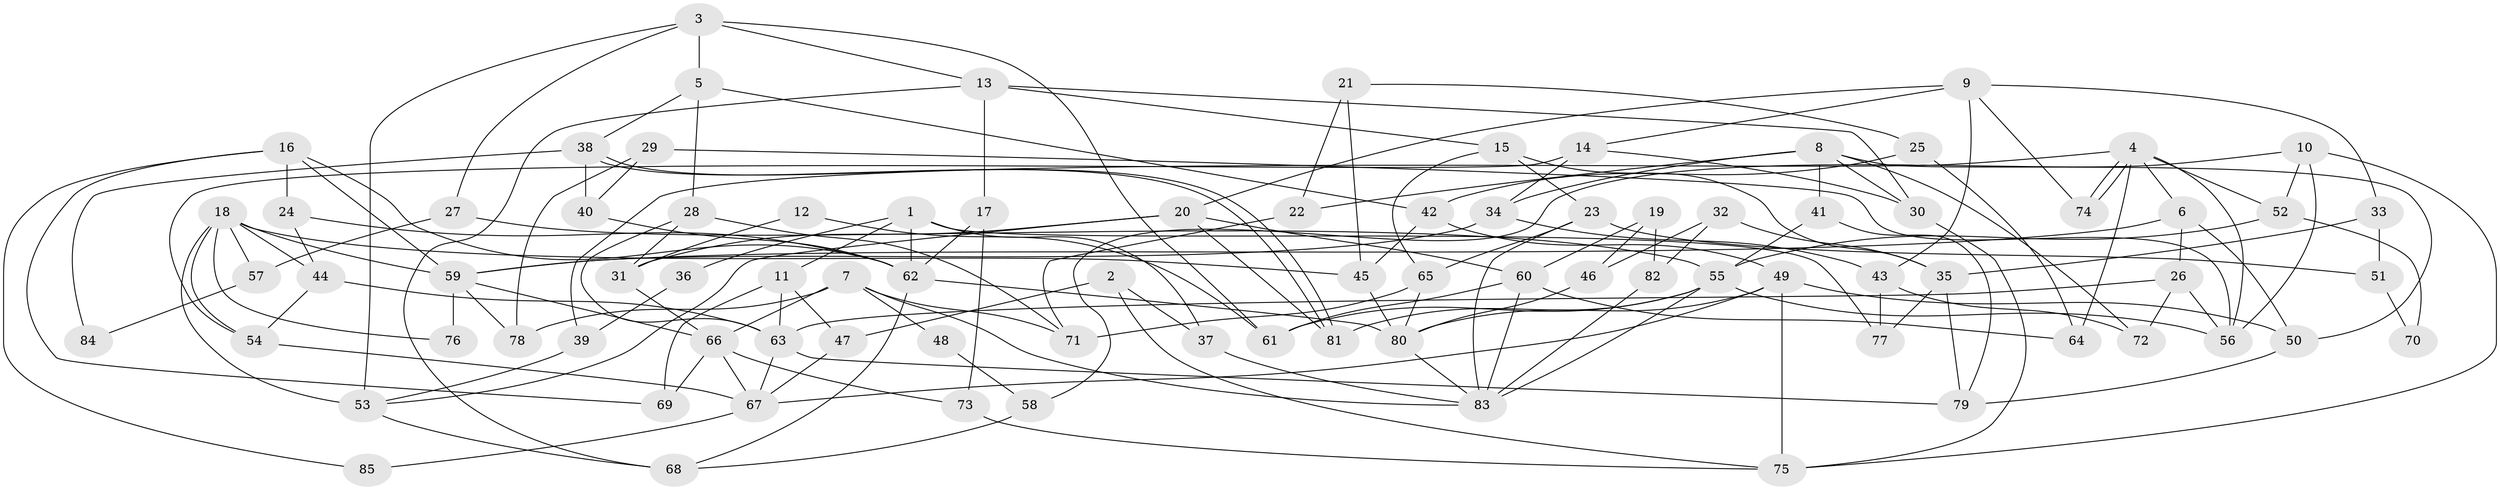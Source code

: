 // Generated by graph-tools (version 1.1) at 2025/11/02/27/25 16:11:21]
// undirected, 85 vertices, 170 edges
graph export_dot {
graph [start="1"]
  node [color=gray90,style=filled];
  1;
  2;
  3;
  4;
  5;
  6;
  7;
  8;
  9;
  10;
  11;
  12;
  13;
  14;
  15;
  16;
  17;
  18;
  19;
  20;
  21;
  22;
  23;
  24;
  25;
  26;
  27;
  28;
  29;
  30;
  31;
  32;
  33;
  34;
  35;
  36;
  37;
  38;
  39;
  40;
  41;
  42;
  43;
  44;
  45;
  46;
  47;
  48;
  49;
  50;
  51;
  52;
  53;
  54;
  55;
  56;
  57;
  58;
  59;
  60;
  61;
  62;
  63;
  64;
  65;
  66;
  67;
  68;
  69;
  70;
  71;
  72;
  73;
  74;
  75;
  76;
  77;
  78;
  79;
  80;
  81;
  82;
  83;
  84;
  85;
  1 -- 11;
  1 -- 37;
  1 -- 36;
  1 -- 62;
  1 -- 77;
  2 -- 75;
  2 -- 47;
  2 -- 37;
  3 -- 5;
  3 -- 53;
  3 -- 13;
  3 -- 27;
  3 -- 61;
  4 -- 64;
  4 -- 74;
  4 -- 74;
  4 -- 6;
  4 -- 39;
  4 -- 52;
  4 -- 56;
  5 -- 42;
  5 -- 38;
  5 -- 28;
  6 -- 50;
  6 -- 26;
  6 -- 59;
  7 -- 66;
  7 -- 83;
  7 -- 48;
  7 -- 71;
  7 -- 78;
  8 -- 34;
  8 -- 72;
  8 -- 22;
  8 -- 30;
  8 -- 41;
  8 -- 50;
  9 -- 20;
  9 -- 14;
  9 -- 33;
  9 -- 43;
  9 -- 74;
  10 -- 56;
  10 -- 75;
  10 -- 52;
  10 -- 58;
  11 -- 63;
  11 -- 69;
  11 -- 47;
  12 -- 61;
  12 -- 31;
  13 -- 30;
  13 -- 15;
  13 -- 17;
  13 -- 68;
  14 -- 54;
  14 -- 30;
  14 -- 34;
  15 -- 23;
  15 -- 35;
  15 -- 65;
  16 -- 24;
  16 -- 62;
  16 -- 59;
  16 -- 69;
  16 -- 85;
  17 -- 62;
  17 -- 73;
  18 -- 44;
  18 -- 59;
  18 -- 45;
  18 -- 53;
  18 -- 54;
  18 -- 57;
  18 -- 76;
  19 -- 60;
  19 -- 46;
  19 -- 82;
  20 -- 81;
  20 -- 31;
  20 -- 53;
  20 -- 60;
  21 -- 45;
  21 -- 22;
  21 -- 25;
  22 -- 71;
  23 -- 83;
  23 -- 65;
  23 -- 51;
  24 -- 62;
  24 -- 44;
  25 -- 42;
  25 -- 64;
  26 -- 56;
  26 -- 63;
  26 -- 72;
  27 -- 55;
  27 -- 57;
  28 -- 63;
  28 -- 31;
  28 -- 71;
  29 -- 78;
  29 -- 56;
  29 -- 40;
  30 -- 75;
  31 -- 66;
  32 -- 82;
  32 -- 35;
  32 -- 46;
  33 -- 35;
  33 -- 51;
  34 -- 59;
  34 -- 43;
  35 -- 77;
  35 -- 79;
  36 -- 39;
  37 -- 83;
  38 -- 81;
  38 -- 81;
  38 -- 40;
  38 -- 84;
  39 -- 53;
  40 -- 62;
  41 -- 55;
  41 -- 79;
  42 -- 45;
  42 -- 49;
  43 -- 72;
  43 -- 77;
  44 -- 63;
  44 -- 54;
  45 -- 80;
  46 -- 80;
  47 -- 67;
  48 -- 58;
  49 -- 80;
  49 -- 50;
  49 -- 67;
  49 -- 75;
  50 -- 79;
  51 -- 70;
  52 -- 55;
  52 -- 70;
  53 -- 68;
  54 -- 67;
  55 -- 83;
  55 -- 56;
  55 -- 61;
  55 -- 81;
  57 -- 84;
  58 -- 68;
  59 -- 66;
  59 -- 76;
  59 -- 78;
  60 -- 61;
  60 -- 64;
  60 -- 83;
  62 -- 68;
  62 -- 80;
  63 -- 79;
  63 -- 67;
  65 -- 71;
  65 -- 80;
  66 -- 67;
  66 -- 69;
  66 -- 73;
  67 -- 85;
  73 -- 75;
  80 -- 83;
  82 -- 83;
}
